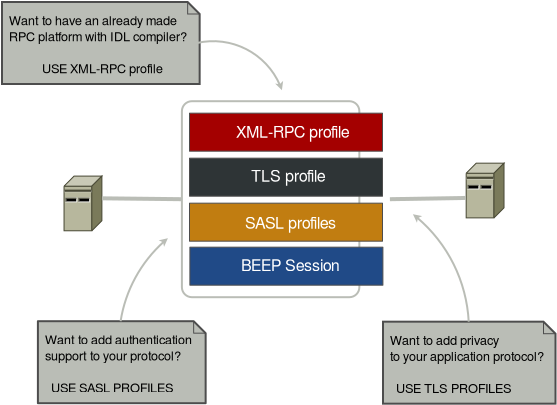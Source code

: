 <?xml version="1.0" encoding="UTF-8"?>
<dia:diagram xmlns:dia="http://www.lysator.liu.se/~alla/dia/">
  <dia:layer name="Fondo" visible="true">
    <dia:object type="UML - State" version="0" id="O0">
      <dia:attribute name="obj_pos">
        <dia:point val="10.4,4.4"/>
      </dia:attribute>
      <dia:attribute name="obj_bb">
        <dia:rectangle val="10.4,4.4;20.8,14.2"/>
      </dia:attribute>
      <dia:attribute name="elem_corner">
        <dia:point val="10.4,4.4"/>
      </dia:attribute>
      <dia:attribute name="elem_width">
        <dia:real val="10.4"/>
      </dia:attribute>
      <dia:attribute name="elem_height">
        <dia:real val="9.8"/>
      </dia:attribute>
      <dia:attribute name="line_colour">
        <dia:color val="#babdb6"/>
      </dia:attribute>
      <dia:attribute name="fill_colour">
        <dia:color val="#ffffff"/>
      </dia:attribute>
      <dia:attribute name="text">
        <dia:composite type="text">
          <dia:attribute name="string">
            <dia:string>#








                                             
                                               #</dia:string>
          </dia:attribute>
          <dia:attribute name="font">
            <dia:font family="sans" style="0" name="Helvetica"/>
          </dia:attribute>
          <dia:attribute name="height">
            <dia:real val="0.8"/>
          </dia:attribute>
          <dia:attribute name="pos">
            <dia:point val="15.6,5.45"/>
          </dia:attribute>
          <dia:attribute name="color">
            <dia:color val="#000000"/>
          </dia:attribute>
          <dia:attribute name="alignment">
            <dia:enum val="1"/>
          </dia:attribute>
        </dia:composite>
      </dia:attribute>
      <dia:attribute name="entry_action">
        <dia:string>##</dia:string>
      </dia:attribute>
      <dia:attribute name="do_action">
        <dia:string>##</dia:string>
      </dia:attribute>
      <dia:attribute name="exit_action">
        <dia:string>##</dia:string>
      </dia:attribute>
    </dia:object>
    <dia:object type="Cisco - IBM Mini (AS400)" version="0" id="O1">
      <dia:attribute name="obj_pos">
        <dia:point val="4.5,8.136"/>
      </dia:attribute>
      <dia:attribute name="obj_bb">
        <dia:rectangle val="4.499,8.135;6.401,10.881"/>
      </dia:attribute>
      <dia:attribute name="elem_corner">
        <dia:point val="4.5,8.136"/>
      </dia:attribute>
      <dia:attribute name="elem_width">
        <dia:real val="1.9"/>
      </dia:attribute>
      <dia:attribute name="elem_height">
        <dia:real val="2.743"/>
      </dia:attribute>
      <dia:attribute name="line_width">
        <dia:real val="0.1"/>
      </dia:attribute>
      <dia:attribute name="line_colour">
        <dia:color val="#000000"/>
      </dia:attribute>
      <dia:attribute name="fill_colour">
        <dia:color val="#ffffff"/>
      </dia:attribute>
      <dia:attribute name="show_background">
        <dia:boolean val="true"/>
      </dia:attribute>
      <dia:attribute name="line_style">
        <dia:enum val="0"/>
        <dia:real val="1"/>
      </dia:attribute>
      <dia:attribute name="flip_horizontal">
        <dia:boolean val="false"/>
      </dia:attribute>
      <dia:attribute name="flip_vertical">
        <dia:boolean val="false"/>
      </dia:attribute>
    </dia:object>
    <dia:group>
      <dia:object type="Standard - Box" version="0" id="O2">
        <dia:attribute name="obj_pos">
          <dia:point val="10.8,11.7"/>
        </dia:attribute>
        <dia:attribute name="obj_bb">
          <dia:rectangle val="10.775,11.675;20.475,13.625"/>
        </dia:attribute>
        <dia:attribute name="elem_corner">
          <dia:point val="10.8,11.7"/>
        </dia:attribute>
        <dia:attribute name="elem_width">
          <dia:real val="9.65"/>
        </dia:attribute>
        <dia:attribute name="elem_height">
          <dia:real val="1.9"/>
        </dia:attribute>
        <dia:attribute name="border_width">
          <dia:real val="0.05"/>
        </dia:attribute>
        <dia:attribute name="border_color">
          <dia:color val="#4d4d4d"/>
        </dia:attribute>
        <dia:attribute name="inner_color">
          <dia:color val="#204a87"/>
        </dia:attribute>
        <dia:attribute name="show_background">
          <dia:boolean val="true"/>
        </dia:attribute>
        <dia:attribute name="corner_radius">
          <dia:real val="1.175e-39"/>
        </dia:attribute>
      </dia:object>
      <dia:object type="Standard - Text" version="1" id="O3">
        <dia:attribute name="obj_pos">
          <dia:point val="13.35,12.9"/>
        </dia:attribute>
        <dia:attribute name="obj_bb">
          <dia:rectangle val="13.35,12.3;18.2,13.45"/>
        </dia:attribute>
        <dia:attribute name="text">
          <dia:composite type="text">
            <dia:attribute name="string">
              <dia:string>#BEEP Session#</dia:string>
            </dia:attribute>
            <dia:attribute name="font">
              <dia:font family="freesans" style="0" name="Courier"/>
            </dia:attribute>
            <dia:attribute name="height">
              <dia:real val="1"/>
            </dia:attribute>
            <dia:attribute name="pos">
              <dia:point val="13.35,12.9"/>
            </dia:attribute>
            <dia:attribute name="color">
              <dia:color val="#ffffff"/>
            </dia:attribute>
            <dia:attribute name="alignment">
              <dia:enum val="0"/>
            </dia:attribute>
          </dia:composite>
        </dia:attribute>
        <dia:attribute name="valign">
          <dia:enum val="3"/>
        </dia:attribute>
      </dia:object>
    </dia:group>
    <dia:group>
      <dia:object type="Standard - Box" version="0" id="O4">
        <dia:attribute name="obj_pos">
          <dia:point val="10.78,9.5"/>
        </dia:attribute>
        <dia:attribute name="obj_bb">
          <dia:rectangle val="10.755,9.475;20.455,11.425"/>
        </dia:attribute>
        <dia:attribute name="elem_corner">
          <dia:point val="10.78,9.5"/>
        </dia:attribute>
        <dia:attribute name="elem_width">
          <dia:real val="9.65"/>
        </dia:attribute>
        <dia:attribute name="elem_height">
          <dia:real val="1.9"/>
        </dia:attribute>
        <dia:attribute name="border_width">
          <dia:real val="0.05"/>
        </dia:attribute>
        <dia:attribute name="border_color">
          <dia:color val="#4d4d4d"/>
        </dia:attribute>
        <dia:attribute name="inner_color">
          <dia:color val="#c17d11"/>
        </dia:attribute>
        <dia:attribute name="show_background">
          <dia:boolean val="true"/>
        </dia:attribute>
        <dia:attribute name="corner_radius">
          <dia:real val="1.175e-39"/>
        </dia:attribute>
      </dia:object>
      <dia:object type="Standard - Text" version="1" id="O5">
        <dia:attribute name="obj_pos">
          <dia:point val="13.555,10.775"/>
        </dia:attribute>
        <dia:attribute name="obj_bb">
          <dia:rectangle val="13.555,10.156;18.058,11.363"/>
        </dia:attribute>
        <dia:attribute name="text">
          <dia:composite type="text">
            <dia:attribute name="string">
              <dia:string>#SASL profiles#</dia:string>
            </dia:attribute>
            <dia:attribute name="font">
              <dia:font family="freesans" style="0" name="Courier"/>
            </dia:attribute>
            <dia:attribute name="height">
              <dia:real val="1"/>
            </dia:attribute>
            <dia:attribute name="pos">
              <dia:point val="13.555,10.775"/>
            </dia:attribute>
            <dia:attribute name="color">
              <dia:color val="#ffffff"/>
            </dia:attribute>
            <dia:attribute name="alignment">
              <dia:enum val="0"/>
            </dia:attribute>
          </dia:composite>
        </dia:attribute>
        <dia:attribute name="valign">
          <dia:enum val="3"/>
        </dia:attribute>
      </dia:object>
    </dia:group>
    <dia:group>
      <dia:object type="Standard - Box" version="0" id="O6">
        <dia:attribute name="obj_pos">
          <dia:point val="10.78,7.25"/>
        </dia:attribute>
        <dia:attribute name="obj_bb">
          <dia:rectangle val="10.755,7.225;20.455,9.175"/>
        </dia:attribute>
        <dia:attribute name="elem_corner">
          <dia:point val="10.78,7.25"/>
        </dia:attribute>
        <dia:attribute name="elem_width">
          <dia:real val="9.65"/>
        </dia:attribute>
        <dia:attribute name="elem_height">
          <dia:real val="1.9"/>
        </dia:attribute>
        <dia:attribute name="border_width">
          <dia:real val="0.05"/>
        </dia:attribute>
        <dia:attribute name="border_color">
          <dia:color val="#4d4d4d"/>
        </dia:attribute>
        <dia:attribute name="inner_color">
          <dia:color val="#2e3436"/>
        </dia:attribute>
        <dia:attribute name="show_background">
          <dia:boolean val="true"/>
        </dia:attribute>
        <dia:attribute name="corner_radius">
          <dia:real val="1.175e-39"/>
        </dia:attribute>
      </dia:object>
      <dia:object type="Standard - Text" version="1" id="O7">
        <dia:attribute name="obj_pos">
          <dia:point val="13.855,8.425"/>
        </dia:attribute>
        <dia:attribute name="obj_bb">
          <dia:rectangle val="13.855,7.806;17.424,9.012"/>
        </dia:attribute>
        <dia:attribute name="text">
          <dia:composite type="text">
            <dia:attribute name="string">
              <dia:string>#TLS profile#</dia:string>
            </dia:attribute>
            <dia:attribute name="font">
              <dia:font family="freesans" style="0" name="Courier"/>
            </dia:attribute>
            <dia:attribute name="height">
              <dia:real val="1"/>
            </dia:attribute>
            <dia:attribute name="pos">
              <dia:point val="13.855,8.425"/>
            </dia:attribute>
            <dia:attribute name="color">
              <dia:color val="#ffffff"/>
            </dia:attribute>
            <dia:attribute name="alignment">
              <dia:enum val="0"/>
            </dia:attribute>
          </dia:composite>
        </dia:attribute>
        <dia:attribute name="valign">
          <dia:enum val="3"/>
        </dia:attribute>
      </dia:object>
    </dia:group>
    <dia:object type="Standard - Box" version="0" id="O8">
      <dia:attribute name="obj_pos">
        <dia:point val="10.78,5"/>
      </dia:attribute>
      <dia:attribute name="obj_bb">
        <dia:rectangle val="10.755,4.975;20.455,6.925"/>
      </dia:attribute>
      <dia:attribute name="elem_corner">
        <dia:point val="10.78,5"/>
      </dia:attribute>
      <dia:attribute name="elem_width">
        <dia:real val="9.65"/>
      </dia:attribute>
      <dia:attribute name="elem_height">
        <dia:real val="1.9"/>
      </dia:attribute>
      <dia:attribute name="border_width">
        <dia:real val="0.05"/>
      </dia:attribute>
      <dia:attribute name="border_color">
        <dia:color val="#4d4d4d"/>
      </dia:attribute>
      <dia:attribute name="inner_color">
        <dia:color val="#a40000"/>
      </dia:attribute>
      <dia:attribute name="show_background">
        <dia:boolean val="true"/>
      </dia:attribute>
      <dia:attribute name="corner_radius">
        <dia:real val="1.175e-39"/>
      </dia:attribute>
    </dia:object>
    <dia:object type="Standard - Text" version="1" id="O9">
      <dia:attribute name="obj_pos">
        <dia:point val="13.105,6.225"/>
      </dia:attribute>
      <dia:attribute name="obj_bb">
        <dia:rectangle val="13.105,5.606;18.633,6.812"/>
      </dia:attribute>
      <dia:attribute name="text">
        <dia:composite type="text">
          <dia:attribute name="string">
            <dia:string>#XML-RPC profile#</dia:string>
          </dia:attribute>
          <dia:attribute name="font">
            <dia:font family="freesans" style="0" name="Courier"/>
          </dia:attribute>
          <dia:attribute name="height">
            <dia:real val="1"/>
          </dia:attribute>
          <dia:attribute name="pos">
            <dia:point val="13.105,6.225"/>
          </dia:attribute>
          <dia:attribute name="color">
            <dia:color val="#ffffff"/>
          </dia:attribute>
          <dia:attribute name="alignment">
            <dia:enum val="0"/>
          </dia:attribute>
        </dia:composite>
      </dia:attribute>
      <dia:attribute name="valign">
        <dia:enum val="3"/>
      </dia:attribute>
    </dia:object>
    <dia:object type="Standard - Text" version="1" id="O10">
      <dia:attribute name="obj_pos">
        <dia:point val="4.65,12.916"/>
      </dia:attribute>
      <dia:attribute name="obj_bb">
        <dia:rectangle val="4.65,12.399;8.038,13.398"/>
      </dia:attribute>
      <dia:attribute name="text">
        <dia:composite type="text">
          <dia:attribute name="string">
            <dia:string>#Want to add #</dia:string>
          </dia:attribute>
          <dia:attribute name="font">
            <dia:font family="freesans" style="0" name="Courier"/>
          </dia:attribute>
          <dia:attribute name="height">
            <dia:real val="0.8"/>
          </dia:attribute>
          <dia:attribute name="pos">
            <dia:point val="4.65,12.916"/>
          </dia:attribute>
          <dia:attribute name="color">
            <dia:color val="#ffffff"/>
          </dia:attribute>
          <dia:attribute name="alignment">
            <dia:enum val="0"/>
          </dia:attribute>
        </dia:composite>
      </dia:attribute>
      <dia:attribute name="valign">
        <dia:enum val="3"/>
      </dia:attribute>
    </dia:object>
    <dia:object type="UML - Note" version="0" id="O11">
      <dia:attribute name="obj_pos">
        <dia:point val="3.2,15.4"/>
      </dia:attribute>
      <dia:attribute name="obj_bb">
        <dia:rectangle val="3.15,15.35;11.52,19.55"/>
      </dia:attribute>
      <dia:attribute name="elem_corner">
        <dia:point val="3.2,15.4"/>
      </dia:attribute>
      <dia:attribute name="elem_width">
        <dia:real val="8.27"/>
      </dia:attribute>
      <dia:attribute name="elem_height">
        <dia:real val="4.1"/>
      </dia:attribute>
      <dia:attribute name="line_colour">
        <dia:color val="#4d4d4d"/>
      </dia:attribute>
      <dia:attribute name="fill_colour">
        <dia:color val="#babdb6"/>
      </dia:attribute>
      <dia:attribute name="text">
        <dia:composite type="text">
          <dia:attribute name="string">
            <dia:string>#Want to add authentication 
support to your protocol?

  USE SASL PROFILES#</dia:string>
          </dia:attribute>
          <dia:attribute name="font">
            <dia:font family="freesans" style="0" name="Courier"/>
          </dia:attribute>
          <dia:attribute name="height">
            <dia:real val="0.8"/>
          </dia:attribute>
          <dia:attribute name="pos">
            <dia:point val="3.55,16.55"/>
          </dia:attribute>
          <dia:attribute name="color">
            <dia:color val="#000000"/>
          </dia:attribute>
          <dia:attribute name="alignment">
            <dia:enum val="0"/>
          </dia:attribute>
        </dia:composite>
      </dia:attribute>
    </dia:object>
    <dia:object type="Standard - Arc" version="0" id="O12">
      <dia:attribute name="obj_pos">
        <dia:point val="7.335,15.4"/>
      </dia:attribute>
      <dia:attribute name="obj_bb">
        <dia:rectangle val="7.267,11.107;9.899,15.468"/>
      </dia:attribute>
      <dia:attribute name="conn_endpoints">
        <dia:point val="7.335,15.4"/>
        <dia:point val="9.7,11.25"/>
      </dia:attribute>
      <dia:attribute name="arc_color">
        <dia:color val="#babdb6"/>
      </dia:attribute>
      <dia:attribute name="curve_distance">
        <dia:real val="-0.437"/>
      </dia:attribute>
      <dia:attribute name="end_arrow">
        <dia:enum val="22"/>
      </dia:attribute>
      <dia:attribute name="end_arrow_length">
        <dia:real val="0.2"/>
      </dia:attribute>
      <dia:attribute name="end_arrow_width">
        <dia:real val="0.2"/>
      </dia:attribute>
      <dia:connections>
        <dia:connection handle="0" to="O11" connection="1"/>
      </dia:connections>
    </dia:object>
    <dia:object type="UML - Note" version="0" id="O13">
      <dia:attribute name="obj_pos">
        <dia:point val="20.455,15.425"/>
      </dia:attribute>
      <dia:attribute name="obj_bb">
        <dia:rectangle val="20.405,15.375;29.076,19.575"/>
      </dia:attribute>
      <dia:attribute name="elem_corner">
        <dia:point val="20.455,15.425"/>
      </dia:attribute>
      <dia:attribute name="elem_width">
        <dia:real val="8.571"/>
      </dia:attribute>
      <dia:attribute name="elem_height">
        <dia:real val="4.1"/>
      </dia:attribute>
      <dia:attribute name="line_colour">
        <dia:color val="#4d4d4d"/>
      </dia:attribute>
      <dia:attribute name="fill_colour">
        <dia:color val="#babdb6"/>
      </dia:attribute>
      <dia:attribute name="text">
        <dia:composite type="text">
          <dia:attribute name="string">
            <dia:string>#Want to add privacy
to your application protocol?

  USE TLS PROFILES#</dia:string>
          </dia:attribute>
          <dia:attribute name="font">
            <dia:font family="freesans" style="0" name="Courier"/>
          </dia:attribute>
          <dia:attribute name="height">
            <dia:real val="0.8"/>
          </dia:attribute>
          <dia:attribute name="pos">
            <dia:point val="20.805,16.575"/>
          </dia:attribute>
          <dia:attribute name="color">
            <dia:color val="#000000"/>
          </dia:attribute>
          <dia:attribute name="alignment">
            <dia:enum val="0"/>
          </dia:attribute>
        </dia:composite>
      </dia:attribute>
    </dia:object>
    <dia:object type="Standard - Arc" version="0" id="O14">
      <dia:attribute name="obj_pos">
        <dia:point val="24.741,15.425"/>
      </dia:attribute>
      <dia:attribute name="obj_bb">
        <dia:rectangle val="21.75,9.913;24.808,15.492"/>
      </dia:attribute>
      <dia:attribute name="conn_endpoints">
        <dia:point val="24.741,15.425"/>
        <dia:point val="21.95,10.05"/>
      </dia:attribute>
      <dia:attribute name="arc_color">
        <dia:color val="#babdb6"/>
      </dia:attribute>
      <dia:attribute name="curve_distance">
        <dia:real val="0.656"/>
      </dia:attribute>
      <dia:attribute name="end_arrow">
        <dia:enum val="22"/>
      </dia:attribute>
      <dia:attribute name="end_arrow_length">
        <dia:real val="0.2"/>
      </dia:attribute>
      <dia:attribute name="end_arrow_width">
        <dia:real val="0.2"/>
      </dia:attribute>
      <dia:connections>
        <dia:connection handle="0" to="O13" connection="1"/>
      </dia:connections>
    </dia:object>
    <dia:object type="UML - Note" version="0" id="O15">
      <dia:attribute name="obj_pos">
        <dia:point val="1.405,-0.56"/>
      </dia:attribute>
      <dia:attribute name="obj_bb">
        <dia:rectangle val="1.355,-0.61;11.2,3.59"/>
      </dia:attribute>
      <dia:attribute name="elem_corner">
        <dia:point val="1.405,-0.56"/>
      </dia:attribute>
      <dia:attribute name="elem_width">
        <dia:real val="9.745"/>
      </dia:attribute>
      <dia:attribute name="elem_height">
        <dia:real val="4.1"/>
      </dia:attribute>
      <dia:attribute name="line_colour">
        <dia:color val="#4d4d4d"/>
      </dia:attribute>
      <dia:attribute name="fill_colour">
        <dia:color val="#babdb6"/>
      </dia:attribute>
      <dia:attribute name="text">
        <dia:composite type="text">
          <dia:attribute name="string">
            <dia:string>#Want to have an already made
RPC platform with IDL compiler?

           USE XML-RPC profile#</dia:string>
          </dia:attribute>
          <dia:attribute name="font">
            <dia:font family="freesans" style="0" name="Courier"/>
          </dia:attribute>
          <dia:attribute name="height">
            <dia:real val="0.8"/>
          </dia:attribute>
          <dia:attribute name="pos">
            <dia:point val="1.755,0.59"/>
          </dia:attribute>
          <dia:attribute name="color">
            <dia:color val="#000000"/>
          </dia:attribute>
          <dia:attribute name="alignment">
            <dia:enum val="0"/>
          </dia:attribute>
        </dia:composite>
      </dia:attribute>
    </dia:object>
    <dia:object type="Standard - Arc" version="0" id="O16">
      <dia:attribute name="obj_pos">
        <dia:point val="11.15,1.49"/>
      </dia:attribute>
      <dia:attribute name="obj_bb">
        <dia:rectangle val="11.082,1.349;15.541,4.049"/>
      </dia:attribute>
      <dia:attribute name="conn_endpoints">
        <dia:point val="11.15,1.49"/>
        <dia:point val="15.4,3.85"/>
      </dia:attribute>
      <dia:attribute name="arc_color">
        <dia:color val="#babdb6"/>
      </dia:attribute>
      <dia:attribute name="curve_distance">
        <dia:real val="-0.93"/>
      </dia:attribute>
      <dia:attribute name="end_arrow">
        <dia:enum val="22"/>
      </dia:attribute>
      <dia:attribute name="end_arrow_length">
        <dia:real val="0.2"/>
      </dia:attribute>
      <dia:attribute name="end_arrow_width">
        <dia:real val="0.2"/>
      </dia:attribute>
      <dia:connections>
        <dia:connection handle="0" to="O15" connection="4"/>
      </dia:connections>
    </dia:object>
    <dia:object type="Standard - Line" version="0" id="O17">
      <dia:attribute name="obj_pos">
        <dia:point val="6.4,9.256"/>
      </dia:attribute>
      <dia:attribute name="obj_bb">
        <dia:rectangle val="6.299,9.155;10.501,9.401"/>
      </dia:attribute>
      <dia:attribute name="conn_endpoints">
        <dia:point val="6.4,9.256"/>
        <dia:point val="10.4,9.3"/>
      </dia:attribute>
      <dia:attribute name="numcp">
        <dia:int val="1"/>
      </dia:attribute>
      <dia:attribute name="line_color">
        <dia:color val="#babdb6"/>
      </dia:attribute>
      <dia:attribute name="line_width">
        <dia:real val="0.2"/>
      </dia:attribute>
      <dia:connections>
        <dia:connection handle="0" to="O1" connection="11"/>
        <dia:connection handle="1" to="O0" connection="3"/>
      </dia:connections>
    </dia:object>
    <dia:object type="Cisco - IBM Mini (AS400)" version="0" id="O18">
      <dia:attribute name="obj_pos">
        <dia:point val="24.606,7.491"/>
      </dia:attribute>
      <dia:attribute name="obj_bb">
        <dia:rectangle val="24.605,7.49;26.507,10.236"/>
      </dia:attribute>
      <dia:attribute name="elem_corner">
        <dia:point val="24.606,7.491"/>
      </dia:attribute>
      <dia:attribute name="elem_width">
        <dia:real val="1.9"/>
      </dia:attribute>
      <dia:attribute name="elem_height">
        <dia:real val="2.743"/>
      </dia:attribute>
      <dia:attribute name="line_width">
        <dia:real val="0.1"/>
      </dia:attribute>
      <dia:attribute name="line_colour">
        <dia:color val="#000000"/>
      </dia:attribute>
      <dia:attribute name="fill_colour">
        <dia:color val="#ffffff"/>
      </dia:attribute>
      <dia:attribute name="show_background">
        <dia:boolean val="true"/>
      </dia:attribute>
      <dia:attribute name="line_style">
        <dia:enum val="0"/>
        <dia:real val="1"/>
      </dia:attribute>
      <dia:attribute name="flip_horizontal">
        <dia:boolean val="false"/>
      </dia:attribute>
      <dia:attribute name="flip_vertical">
        <dia:boolean val="false"/>
      </dia:attribute>
    </dia:object>
    <dia:object type="Standard - Line" version="0" id="O19">
      <dia:attribute name="obj_pos">
        <dia:point val="20.8,9.3"/>
      </dia:attribute>
      <dia:attribute name="obj_bb">
        <dia:rectangle val="20.698,9.135;24.708,9.402"/>
      </dia:attribute>
      <dia:attribute name="conn_endpoints">
        <dia:point val="20.8,9.3"/>
        <dia:point val="24.606,9.236"/>
      </dia:attribute>
      <dia:attribute name="numcp">
        <dia:int val="1"/>
      </dia:attribute>
      <dia:attribute name="line_color">
        <dia:color val="#babdb6"/>
      </dia:attribute>
      <dia:attribute name="line_width">
        <dia:real val="0.2"/>
      </dia:attribute>
      <dia:connections>
        <dia:connection handle="0" to="O0" connection="4"/>
        <dia:connection handle="1" to="O18" connection="9"/>
      </dia:connections>
    </dia:object>
  </dia:layer>
</dia:diagram>
